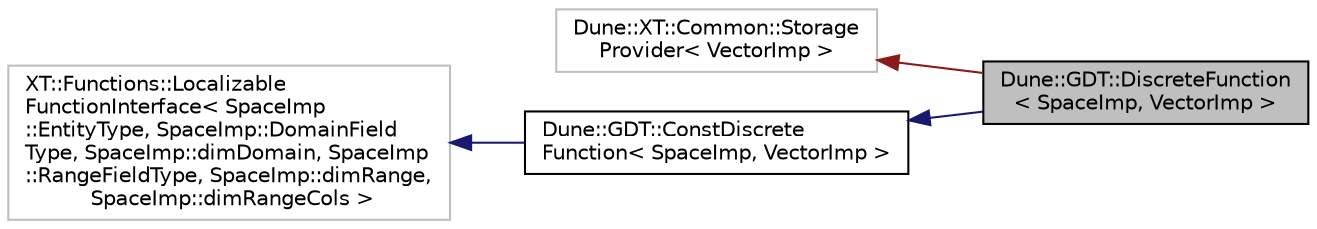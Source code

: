 digraph "Dune::GDT::DiscreteFunction&lt; SpaceImp, VectorImp &gt;"
{
  edge [fontname="Helvetica",fontsize="10",labelfontname="Helvetica",labelfontsize="10"];
  node [fontname="Helvetica",fontsize="10",shape=record];
  rankdir="LR";
  Node1 [label="Dune::GDT::DiscreteFunction\l\< SpaceImp, VectorImp \>",height=0.2,width=0.4,color="black", fillcolor="grey75", style="filled", fontcolor="black"];
  Node2 -> Node1 [dir="back",color="firebrick4",fontsize="10",style="solid",fontname="Helvetica"];
  Node2 [label="Dune::XT::Common::Storage\lProvider\< VectorImp \>",height=0.2,width=0.4,color="grey75", fillcolor="white", style="filled"];
  Node3 -> Node1 [dir="back",color="midnightblue",fontsize="10",style="solid",fontname="Helvetica"];
  Node3 [label="Dune::GDT::ConstDiscrete\lFunction\< SpaceImp, VectorImp \>",height=0.2,width=0.4,color="black", fillcolor="white", style="filled",URL="$a00071.html"];
  Node4 -> Node3 [dir="back",color="midnightblue",fontsize="10",style="solid",fontname="Helvetica"];
  Node4 [label="XT::Functions::Localizable\lFunctionInterface\< SpaceImp\l::EntityType, SpaceImp::DomainField\lType, SpaceImp::dimDomain, SpaceImp\l::RangeFieldType, SpaceImp::dimRange,\l SpaceImp::dimRangeCols \>",height=0.2,width=0.4,color="grey75", fillcolor="white", style="filled"];
}
